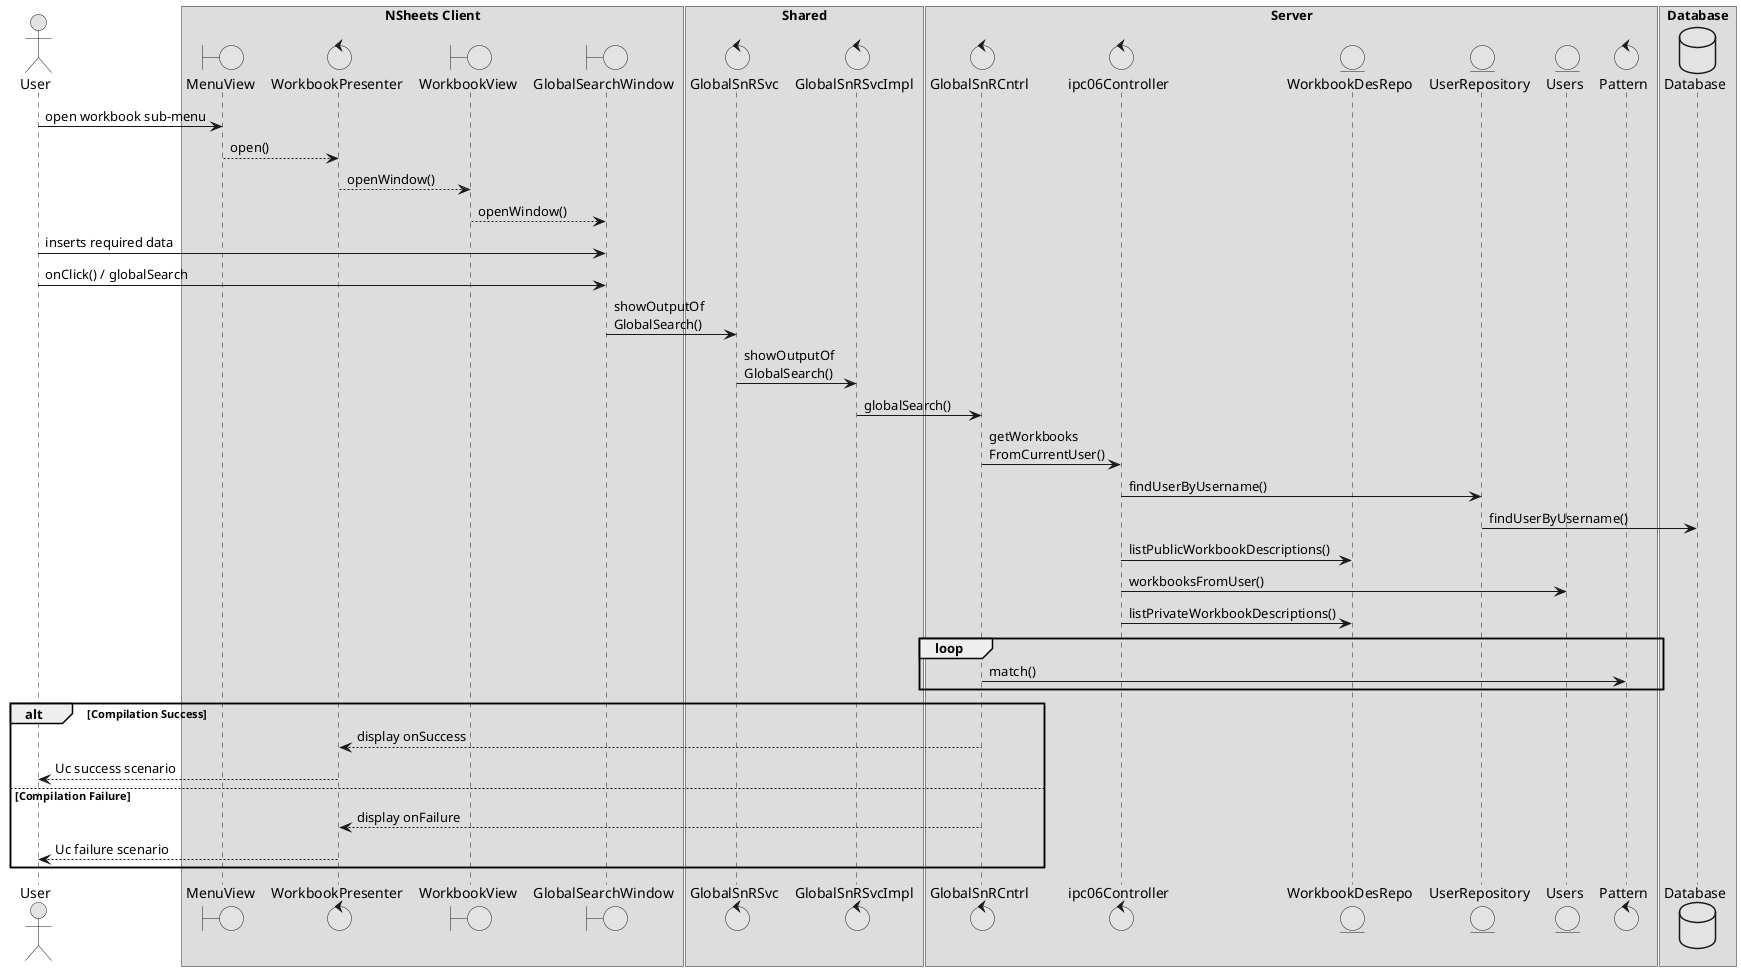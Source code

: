 @startuml  design1.png
skinparam handwritten false
skinparam monochrome true
skinparam packageStyle rect
skinparam defaultFontName FG Virgil
skinparam shadowing false

actor User
boundary MenuView
control WorkbookPresenter
boundary GlobalSearchWindow
boundary WorkbookView
control GlobalSnRCntrl
control GlobalSnRSvc
control GlobalSnRSvcImpl
control ipc06Controller
control Pattern
entity WorkbookDesRepo
entity UserRepository
entity Users
database Database

box "NSheets Client"
participant MenuView
participant WorkbookPresenter
participant WorkbookView
participant GlobalSearchWindow
end box

box "Shared"
participant GlobalSnRSvc
participant GlobalSnRSvcImpl
end box

box "Server"
participant GlobalSnRCntrl
participant ipc06Controller
participant WorkbookDesRepo
participant UserRepository
participant Users
control Pattern
end box

box "Database"
participant Database
end box

User -> MenuView : open workbook sub-menu
MenuView --> WorkbookPresenter : open()
WorkbookPresenter --> WorkbookView : openWindow()
WorkbookView --> GlobalSearchWindow : openWindow()
User -> GlobalSearchWindow : inserts required data
User -> GlobalSearchWindow : onClick() / globalSearch
GlobalSearchWindow -> GlobalSnRSvc : showOutputOf\nGlobalSearch()
GlobalSnRSvc -> GlobalSnRSvcImpl : showOutputOf\nGlobalSearch()
GlobalSnRSvcImpl -> GlobalSnRCntrl : globalSearch()
GlobalSnRCntrl -> ipc06Controller : getWorkbooks\nFromCurrentUser()
ipc06Controller -> UserRepository : findUserByUsername()
UserRepository -> Database : findUserByUsername()
ipc06Controller -> WorkbookDesRepo : listPublicWorkbookDescriptions()
ipc06Controller -> Users : workbooksFromUser()
ipc06Controller -> WorkbookDesRepo :listPrivateWorkbookDescriptions()
loop
GlobalSnRCntrl -> Pattern : match()
end loop

alt Compilation Success
GlobalSnRCntrl --> WorkbookPresenter : display onSuccess
WorkbookPresenter --> User : Uc success scenario
else Compilation Failure
GlobalSnRCntrl --> WorkbookPresenter : display onFailure
WorkbookPresenter --> User : Uc failure scenario
end

@enduml